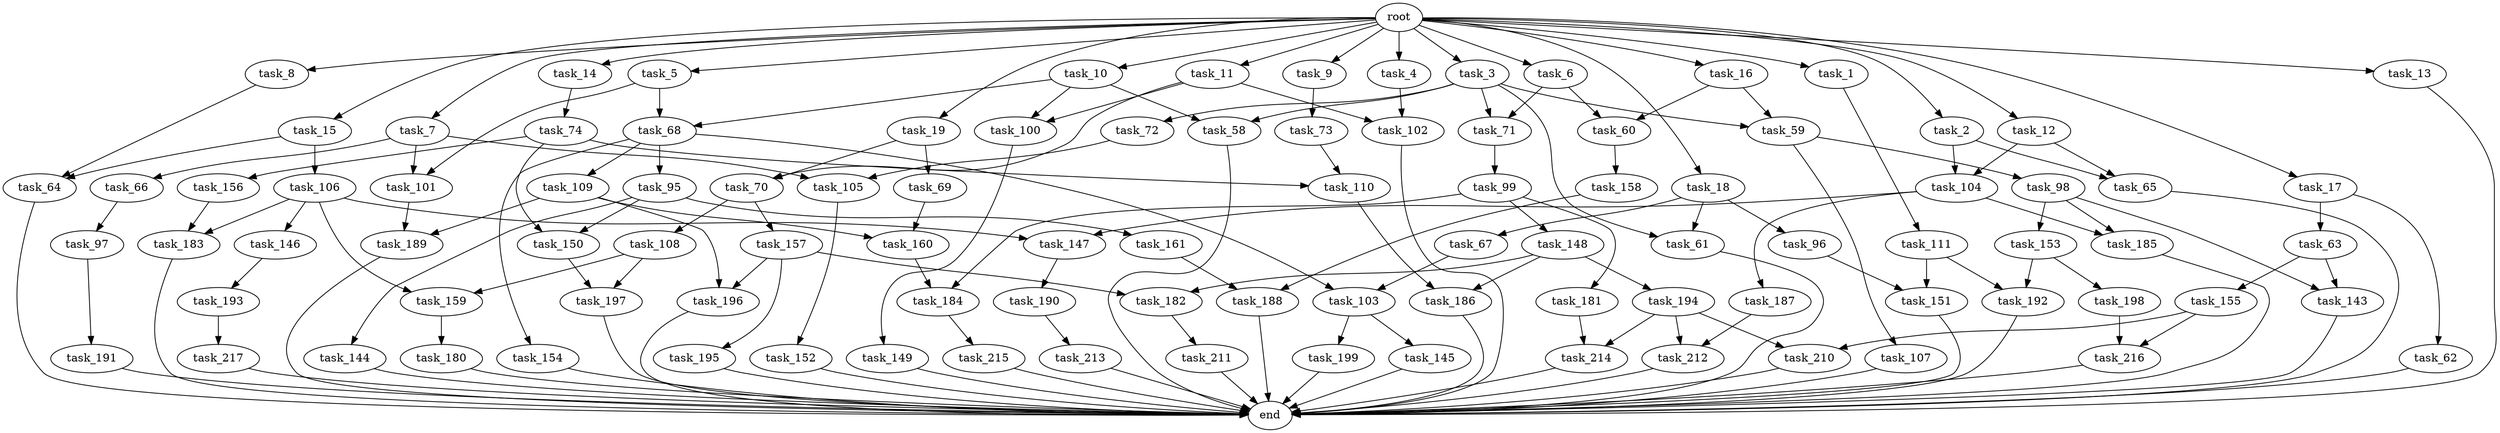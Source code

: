 digraph G {
  task_181 [size="274877906.944000"];
  task_11 [size="2.048000"];
  task_96 [size="429496729.600000"];
  task_195 [size="68719476.736000"];
  task_64 [size="1168231104.512000"];
  task_17 [size="2.048000"];
  task_190 [size="1391569403.904000"];
  task_217 [size="429496729.600000"];
  task_69 [size="1717986918.400000"];
  task_104 [size="1683627180.032000"];
  task_155 [size="1099511627.776000"];
  task_189 [size="687194767.360000"];
  task_199 [size="1717986918.400000"];
  task_73 [size="429496729.600000"];
  task_59 [size="2817498546.176000"];
  task_197 [size="1254130450.432000"];
  task_67 [size="429496729.600000"];
  task_109 [size="618475290.624000"];
  task_7 [size="2.048000"];
  task_192 [size="1821066133.504000"];
  task_214 [size="1717986918.400000"];
  task_157 [size="154618822.656000"];
  task_216 [size="549755813.888000"];
  task_147 [size="309237645.312000"];
  end [size="0.000000"];
  task_18 [size="2.048000"];
  task_158 [size="154618822.656000"];
  task_63 [size="429496729.600000"];
  task_61 [size="2147483648.000000"];
  task_145 [size="1717986918.400000"];
  task_107 [size="1717986918.400000"];
  task_196 [size="687194767.360000"];
  task_72 [size="1717986918.400000"];
  task_105 [size="223338299.392000"];
  task_193 [size="1099511627.776000"];
  task_198 [size="429496729.600000"];
  task_95 [size="618475290.624000"];
  task_3 [size="2.048000"];
  task_14 [size="2.048000"];
  task_62 [size="429496729.600000"];
  task_185 [size="309237645.312000"];
  task_215 [size="841813590.016000"];
  task_108 [size="154618822.656000"];
  task_146 [size="154618822.656000"];
  task_100 [size="1374389534.720000"];
  task_9 [size="2.048000"];
  task_149 [size="1391569403.904000"];
  task_16 [size="2.048000"];
  task_58 [size="1992864825.344000"];
  task_187 [size="154618822.656000"];
  root [size="0.000000"];
  task_184 [size="429496729.600000"];
  task_212 [size="1717986918.400000"];
  task_161 [size="1391569403.904000"];
  task_4 [size="2.048000"];
  task_70 [size="2817498546.176000"];
  task_65 [size="1683627180.032000"];
  task_60 [size="1717986918.400000"];
  task_13 [size="2.048000"];
  task_19 [size="2.048000"];
  task_194 [size="274877906.944000"];
  task_101 [size="223338299.392000"];
  task_66 [size="154618822.656000"];
  task_210 [size="893353197.568000"];
  task_5 [size="2.048000"];
  task_144 [size="1391569403.904000"];
  task_153 [size="154618822.656000"];
  task_98 [size="1717986918.400000"];
  task_99 [size="1391569403.904000"];
  task_154 [size="618475290.624000"];
  task_143 [size="1254130450.432000"];
  task_188 [size="223338299.392000"];
  task_6 [size="2.048000"];
  task_150 [size="1546188226.560000"];
  task_152 [size="1099511627.776000"];
  task_106 [size="1099511627.776000"];
  task_213 [size="1717986918.400000"];
  task_15 [size="2.048000"];
  task_10 [size="2.048000"];
  task_110 [size="309237645.312000"];
  task_148 [size="274877906.944000"];
  task_186 [size="343597383.680000"];
  task_74 [size="68719476.736000"];
  task_182 [size="343597383.680000"];
  task_103 [size="1717986918.400000"];
  task_160 [size="1047972020.224000"];
  task_1 [size="2.048000"];
  task_180 [size="429496729.600000"];
  task_159 [size="1254130450.432000"];
  task_151 [size="3109556322.304000"];
  task_156 [size="154618822.656000"];
  task_68 [size="343597383.680000"];
  task_2 [size="2.048000"];
  task_71 [size="2336462209.024000"];
  task_12 [size="2.048000"];
  task_111 [size="429496729.600000"];
  task_191 [size="1099511627.776000"];
  task_8 [size="2.048000"];
  task_102 [size="1941325217.792000"];
  task_211 [size="274877906.944000"];
  task_97 [size="429496729.600000"];
  task_183 [size="1254130450.432000"];

  task_181 -> task_214 [size="536870912.000000"];
  task_11 -> task_100 [size="536870912.000000"];
  task_11 -> task_102 [size="536870912.000000"];
  task_11 -> task_70 [size="536870912.000000"];
  task_96 -> task_151 [size="838860800.000000"];
  task_195 -> end [size="1.000000"];
  task_64 -> end [size="1.000000"];
  task_17 -> task_62 [size="209715200.000000"];
  task_17 -> task_63 [size="209715200.000000"];
  task_190 -> task_213 [size="838860800.000000"];
  task_217 -> end [size="1.000000"];
  task_69 -> task_160 [size="209715200.000000"];
  task_104 -> task_187 [size="75497472.000000"];
  task_104 -> task_185 [size="75497472.000000"];
  task_104 -> task_147 [size="75497472.000000"];
  task_155 -> task_210 [size="134217728.000000"];
  task_155 -> task_216 [size="134217728.000000"];
  task_189 -> end [size="1.000000"];
  task_199 -> end [size="1.000000"];
  task_73 -> task_110 [size="75497472.000000"];
  task_59 -> task_98 [size="838860800.000000"];
  task_59 -> task_107 [size="838860800.000000"];
  task_197 -> end [size="1.000000"];
  task_67 -> task_103 [size="536870912.000000"];
  task_109 -> task_189 [size="301989888.000000"];
  task_109 -> task_160 [size="301989888.000000"];
  task_109 -> task_196 [size="301989888.000000"];
  task_7 -> task_66 [size="75497472.000000"];
  task_7 -> task_105 [size="75497472.000000"];
  task_7 -> task_101 [size="75497472.000000"];
  task_192 -> end [size="1.000000"];
  task_214 -> end [size="1.000000"];
  task_157 -> task_195 [size="33554432.000000"];
  task_157 -> task_182 [size="33554432.000000"];
  task_157 -> task_196 [size="33554432.000000"];
  task_216 -> end [size="1.000000"];
  task_147 -> task_190 [size="679477248.000000"];
  task_18 -> task_61 [size="209715200.000000"];
  task_18 -> task_67 [size="209715200.000000"];
  task_18 -> task_96 [size="209715200.000000"];
  task_158 -> task_188 [size="75497472.000000"];
  task_63 -> task_155 [size="536870912.000000"];
  task_63 -> task_143 [size="536870912.000000"];
  task_61 -> end [size="1.000000"];
  task_145 -> end [size="1.000000"];
  task_107 -> end [size="1.000000"];
  task_196 -> end [size="1.000000"];
  task_72 -> task_105 [size="33554432.000000"];
  task_105 -> task_152 [size="536870912.000000"];
  task_193 -> task_217 [size="209715200.000000"];
  task_198 -> task_216 [size="134217728.000000"];
  task_95 -> task_161 [size="679477248.000000"];
  task_95 -> task_144 [size="679477248.000000"];
  task_95 -> task_150 [size="679477248.000000"];
  task_3 -> task_61 [size="838860800.000000"];
  task_3 -> task_58 [size="838860800.000000"];
  task_3 -> task_59 [size="838860800.000000"];
  task_3 -> task_72 [size="838860800.000000"];
  task_3 -> task_71 [size="838860800.000000"];
  task_14 -> task_74 [size="33554432.000000"];
  task_62 -> end [size="1.000000"];
  task_185 -> end [size="1.000000"];
  task_215 -> end [size="1.000000"];
  task_108 -> task_197 [size="536870912.000000"];
  task_108 -> task_159 [size="536870912.000000"];
  task_146 -> task_193 [size="536870912.000000"];
  task_100 -> task_149 [size="679477248.000000"];
  task_9 -> task_73 [size="209715200.000000"];
  task_149 -> end [size="1.000000"];
  task_16 -> task_60 [size="536870912.000000"];
  task_16 -> task_59 [size="536870912.000000"];
  task_58 -> end [size="1.000000"];
  task_187 -> task_212 [size="536870912.000000"];
  root -> task_15 [size="1.000000"];
  root -> task_16 [size="1.000000"];
  root -> task_5 [size="1.000000"];
  root -> task_11 [size="1.000000"];
  root -> task_3 [size="1.000000"];
  root -> task_12 [size="1.000000"];
  root -> task_8 [size="1.000000"];
  root -> task_6 [size="1.000000"];
  root -> task_17 [size="1.000000"];
  root -> task_7 [size="1.000000"];
  root -> task_10 [size="1.000000"];
  root -> task_1 [size="1.000000"];
  root -> task_4 [size="1.000000"];
  root -> task_2 [size="1.000000"];
  root -> task_19 [size="1.000000"];
  root -> task_13 [size="1.000000"];
  root -> task_14 [size="1.000000"];
  root -> task_9 [size="1.000000"];
  root -> task_18 [size="1.000000"];
  task_184 -> task_215 [size="411041792.000000"];
  task_212 -> end [size="1.000000"];
  task_161 -> task_188 [size="33554432.000000"];
  task_4 -> task_102 [size="411041792.000000"];
  task_70 -> task_108 [size="75497472.000000"];
  task_70 -> task_157 [size="75497472.000000"];
  task_65 -> end [size="1.000000"];
  task_60 -> task_158 [size="75497472.000000"];
  task_13 -> end [size="1.000000"];
  task_19 -> task_69 [size="838860800.000000"];
  task_19 -> task_70 [size="838860800.000000"];
  task_194 -> task_214 [size="301989888.000000"];
  task_194 -> task_210 [size="301989888.000000"];
  task_194 -> task_212 [size="301989888.000000"];
  task_101 -> task_189 [size="33554432.000000"];
  task_66 -> task_97 [size="209715200.000000"];
  task_210 -> end [size="1.000000"];
  task_5 -> task_68 [size="33554432.000000"];
  task_5 -> task_101 [size="33554432.000000"];
  task_144 -> end [size="1.000000"];
  task_153 -> task_198 [size="209715200.000000"];
  task_153 -> task_192 [size="209715200.000000"];
  task_98 -> task_153 [size="75497472.000000"];
  task_98 -> task_185 [size="75497472.000000"];
  task_98 -> task_143 [size="75497472.000000"];
  task_99 -> task_181 [size="134217728.000000"];
  task_99 -> task_148 [size="134217728.000000"];
  task_99 -> task_184 [size="134217728.000000"];
  task_154 -> end [size="1.000000"];
  task_143 -> end [size="1.000000"];
  task_188 -> end [size="1.000000"];
  task_6 -> task_60 [size="301989888.000000"];
  task_6 -> task_71 [size="301989888.000000"];
  task_150 -> task_197 [size="75497472.000000"];
  task_152 -> end [size="1.000000"];
  task_106 -> task_146 [size="75497472.000000"];
  task_106 -> task_159 [size="75497472.000000"];
  task_106 -> task_183 [size="75497472.000000"];
  task_106 -> task_147 [size="75497472.000000"];
  task_213 -> end [size="1.000000"];
  task_15 -> task_106 [size="536870912.000000"];
  task_15 -> task_64 [size="536870912.000000"];
  task_10 -> task_58 [size="134217728.000000"];
  task_10 -> task_100 [size="134217728.000000"];
  task_10 -> task_68 [size="134217728.000000"];
  task_110 -> task_186 [size="33554432.000000"];
  task_148 -> task_182 [size="134217728.000000"];
  task_148 -> task_186 [size="134217728.000000"];
  task_148 -> task_194 [size="134217728.000000"];
  task_186 -> end [size="1.000000"];
  task_74 -> task_110 [size="75497472.000000"];
  task_74 -> task_156 [size="75497472.000000"];
  task_74 -> task_150 [size="75497472.000000"];
  task_182 -> task_211 [size="134217728.000000"];
  task_103 -> task_199 [size="838860800.000000"];
  task_103 -> task_145 [size="838860800.000000"];
  task_160 -> task_184 [size="75497472.000000"];
  task_1 -> task_111 [size="209715200.000000"];
  task_180 -> end [size="1.000000"];
  task_159 -> task_180 [size="209715200.000000"];
  task_151 -> end [size="1.000000"];
  task_156 -> task_183 [size="536870912.000000"];
  task_68 -> task_109 [size="301989888.000000"];
  task_68 -> task_95 [size="301989888.000000"];
  task_68 -> task_154 [size="301989888.000000"];
  task_68 -> task_103 [size="301989888.000000"];
  task_2 -> task_65 [size="411041792.000000"];
  task_2 -> task_104 [size="411041792.000000"];
  task_71 -> task_99 [size="679477248.000000"];
  task_12 -> task_65 [size="411041792.000000"];
  task_12 -> task_104 [size="411041792.000000"];
  task_111 -> task_151 [size="679477248.000000"];
  task_111 -> task_192 [size="679477248.000000"];
  task_191 -> end [size="1.000000"];
  task_8 -> task_64 [size="33554432.000000"];
  task_102 -> end [size="1.000000"];
  task_211 -> end [size="1.000000"];
  task_97 -> task_191 [size="536870912.000000"];
  task_183 -> end [size="1.000000"];
}
